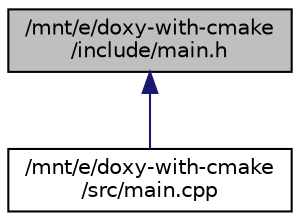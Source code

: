 digraph "/mnt/e/doxy-with-cmake/include/main.h"
{
 // LATEX_PDF_SIZE
  edge [fontname="Helvetica",fontsize="10",labelfontname="Helvetica",labelfontsize="10"];
  node [fontname="Helvetica",fontsize="10",shape=record];
  Node1 [label="/mnt/e/doxy-with-cmake\l/include/main.h",height=0.2,width=0.4,color="black", fillcolor="grey75", style="filled", fontcolor="black",tooltip=" "];
  Node1 -> Node2 [dir="back",color="midnightblue",fontsize="10",style="solid",fontname="Helvetica"];
  Node2 [label="/mnt/e/doxy-with-cmake\l/src/main.cpp",height=0.2,width=0.4,color="black", fillcolor="white", style="filled",URL="$main_8cpp.html",tooltip="This is the main file used here."];
}
